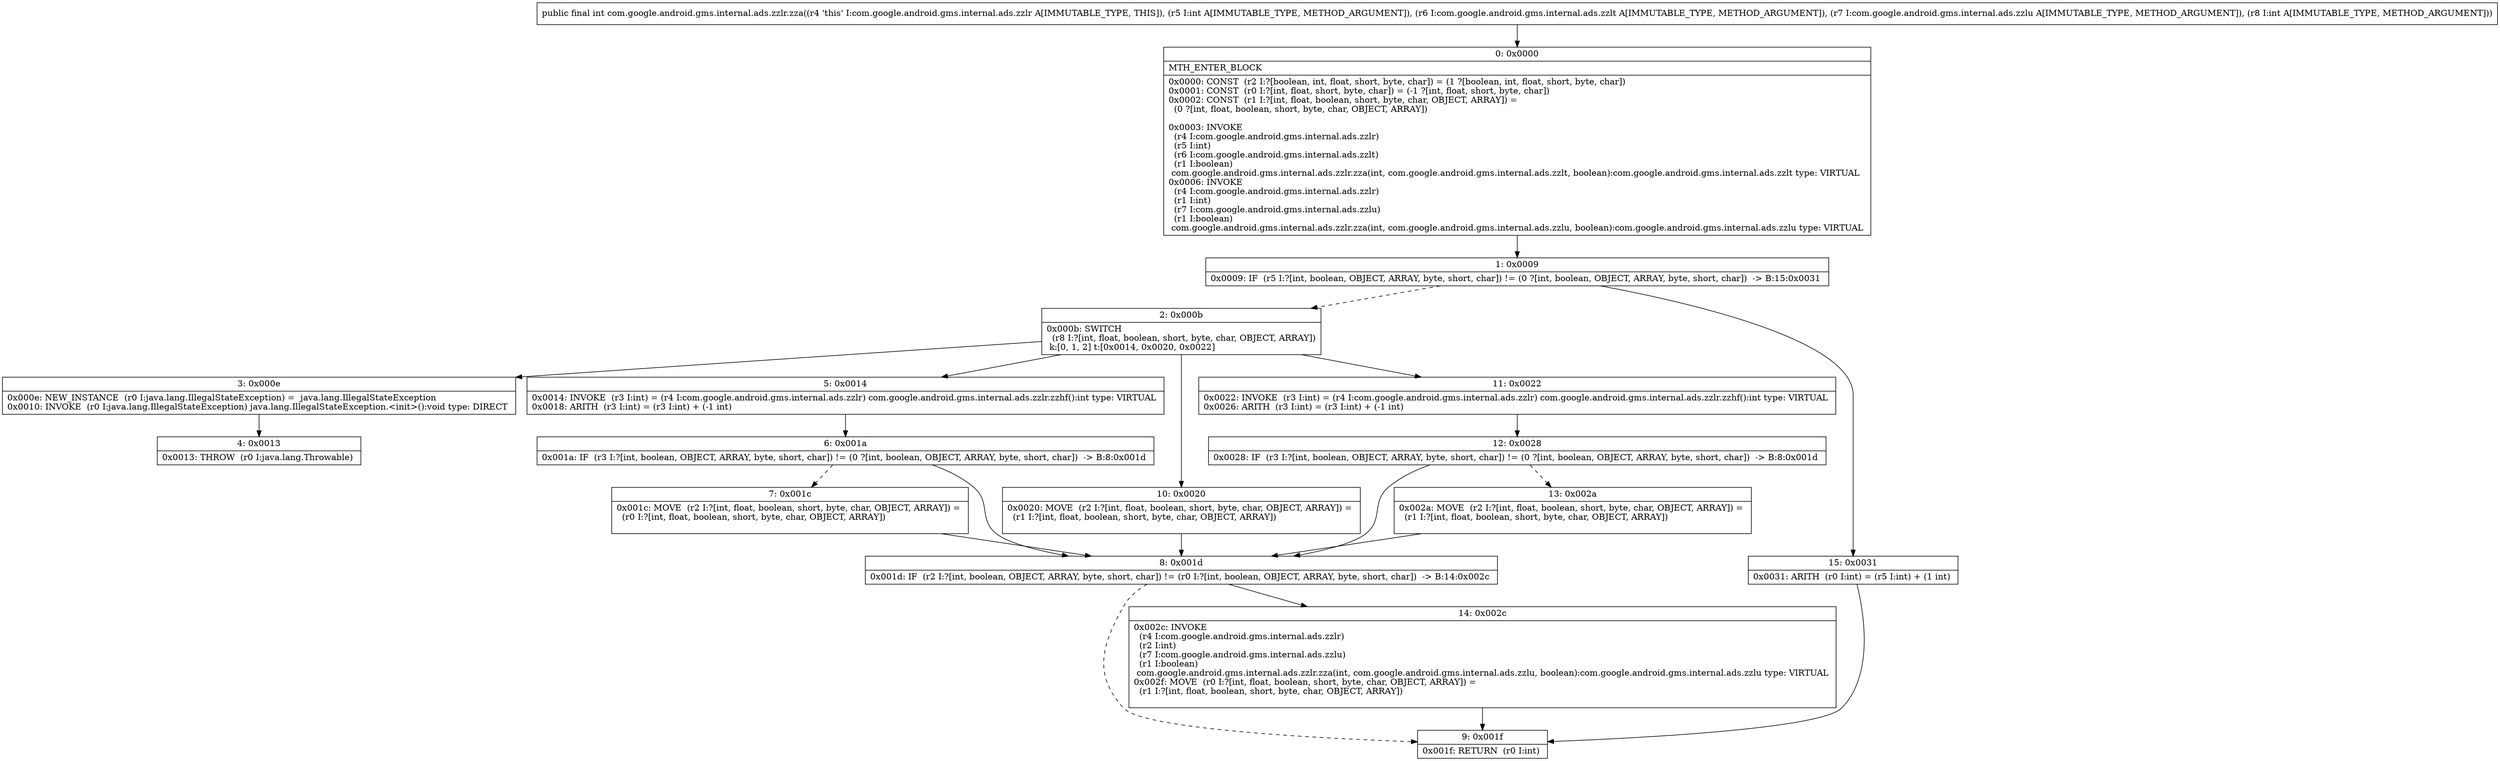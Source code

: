 digraph "CFG forcom.google.android.gms.internal.ads.zzlr.zza(ILcom\/google\/android\/gms\/internal\/ads\/zzlt;Lcom\/google\/android\/gms\/internal\/ads\/zzlu;I)I" {
Node_0 [shape=record,label="{0\:\ 0x0000|MTH_ENTER_BLOCK\l|0x0000: CONST  (r2 I:?[boolean, int, float, short, byte, char]) = (1 ?[boolean, int, float, short, byte, char]) \l0x0001: CONST  (r0 I:?[int, float, short, byte, char]) = (\-1 ?[int, float, short, byte, char]) \l0x0002: CONST  (r1 I:?[int, float, boolean, short, byte, char, OBJECT, ARRAY]) = \l  (0 ?[int, float, boolean, short, byte, char, OBJECT, ARRAY])\l \l0x0003: INVOKE  \l  (r4 I:com.google.android.gms.internal.ads.zzlr)\l  (r5 I:int)\l  (r6 I:com.google.android.gms.internal.ads.zzlt)\l  (r1 I:boolean)\l com.google.android.gms.internal.ads.zzlr.zza(int, com.google.android.gms.internal.ads.zzlt, boolean):com.google.android.gms.internal.ads.zzlt type: VIRTUAL \l0x0006: INVOKE  \l  (r4 I:com.google.android.gms.internal.ads.zzlr)\l  (r1 I:int)\l  (r7 I:com.google.android.gms.internal.ads.zzlu)\l  (r1 I:boolean)\l com.google.android.gms.internal.ads.zzlr.zza(int, com.google.android.gms.internal.ads.zzlu, boolean):com.google.android.gms.internal.ads.zzlu type: VIRTUAL \l}"];
Node_1 [shape=record,label="{1\:\ 0x0009|0x0009: IF  (r5 I:?[int, boolean, OBJECT, ARRAY, byte, short, char]) != (0 ?[int, boolean, OBJECT, ARRAY, byte, short, char])  \-\> B:15:0x0031 \l}"];
Node_2 [shape=record,label="{2\:\ 0x000b|0x000b: SWITCH  \l  (r8 I:?[int, float, boolean, short, byte, char, OBJECT, ARRAY])\l k:[0, 1, 2] t:[0x0014, 0x0020, 0x0022] \l}"];
Node_3 [shape=record,label="{3\:\ 0x000e|0x000e: NEW_INSTANCE  (r0 I:java.lang.IllegalStateException) =  java.lang.IllegalStateException \l0x0010: INVOKE  (r0 I:java.lang.IllegalStateException) java.lang.IllegalStateException.\<init\>():void type: DIRECT \l}"];
Node_4 [shape=record,label="{4\:\ 0x0013|0x0013: THROW  (r0 I:java.lang.Throwable) \l}"];
Node_5 [shape=record,label="{5\:\ 0x0014|0x0014: INVOKE  (r3 I:int) = (r4 I:com.google.android.gms.internal.ads.zzlr) com.google.android.gms.internal.ads.zzlr.zzhf():int type: VIRTUAL \l0x0018: ARITH  (r3 I:int) = (r3 I:int) + (\-1 int) \l}"];
Node_6 [shape=record,label="{6\:\ 0x001a|0x001a: IF  (r3 I:?[int, boolean, OBJECT, ARRAY, byte, short, char]) != (0 ?[int, boolean, OBJECT, ARRAY, byte, short, char])  \-\> B:8:0x001d \l}"];
Node_7 [shape=record,label="{7\:\ 0x001c|0x001c: MOVE  (r2 I:?[int, float, boolean, short, byte, char, OBJECT, ARRAY]) = \l  (r0 I:?[int, float, boolean, short, byte, char, OBJECT, ARRAY])\l \l}"];
Node_8 [shape=record,label="{8\:\ 0x001d|0x001d: IF  (r2 I:?[int, boolean, OBJECT, ARRAY, byte, short, char]) != (r0 I:?[int, boolean, OBJECT, ARRAY, byte, short, char])  \-\> B:14:0x002c \l}"];
Node_9 [shape=record,label="{9\:\ 0x001f|0x001f: RETURN  (r0 I:int) \l}"];
Node_10 [shape=record,label="{10\:\ 0x0020|0x0020: MOVE  (r2 I:?[int, float, boolean, short, byte, char, OBJECT, ARRAY]) = \l  (r1 I:?[int, float, boolean, short, byte, char, OBJECT, ARRAY])\l \l}"];
Node_11 [shape=record,label="{11\:\ 0x0022|0x0022: INVOKE  (r3 I:int) = (r4 I:com.google.android.gms.internal.ads.zzlr) com.google.android.gms.internal.ads.zzlr.zzhf():int type: VIRTUAL \l0x0026: ARITH  (r3 I:int) = (r3 I:int) + (\-1 int) \l}"];
Node_12 [shape=record,label="{12\:\ 0x0028|0x0028: IF  (r3 I:?[int, boolean, OBJECT, ARRAY, byte, short, char]) != (0 ?[int, boolean, OBJECT, ARRAY, byte, short, char])  \-\> B:8:0x001d \l}"];
Node_13 [shape=record,label="{13\:\ 0x002a|0x002a: MOVE  (r2 I:?[int, float, boolean, short, byte, char, OBJECT, ARRAY]) = \l  (r1 I:?[int, float, boolean, short, byte, char, OBJECT, ARRAY])\l \l}"];
Node_14 [shape=record,label="{14\:\ 0x002c|0x002c: INVOKE  \l  (r4 I:com.google.android.gms.internal.ads.zzlr)\l  (r2 I:int)\l  (r7 I:com.google.android.gms.internal.ads.zzlu)\l  (r1 I:boolean)\l com.google.android.gms.internal.ads.zzlr.zza(int, com.google.android.gms.internal.ads.zzlu, boolean):com.google.android.gms.internal.ads.zzlu type: VIRTUAL \l0x002f: MOVE  (r0 I:?[int, float, boolean, short, byte, char, OBJECT, ARRAY]) = \l  (r1 I:?[int, float, boolean, short, byte, char, OBJECT, ARRAY])\l \l}"];
Node_15 [shape=record,label="{15\:\ 0x0031|0x0031: ARITH  (r0 I:int) = (r5 I:int) + (1 int) \l}"];
MethodNode[shape=record,label="{public final int com.google.android.gms.internal.ads.zzlr.zza((r4 'this' I:com.google.android.gms.internal.ads.zzlr A[IMMUTABLE_TYPE, THIS]), (r5 I:int A[IMMUTABLE_TYPE, METHOD_ARGUMENT]), (r6 I:com.google.android.gms.internal.ads.zzlt A[IMMUTABLE_TYPE, METHOD_ARGUMENT]), (r7 I:com.google.android.gms.internal.ads.zzlu A[IMMUTABLE_TYPE, METHOD_ARGUMENT]), (r8 I:int A[IMMUTABLE_TYPE, METHOD_ARGUMENT])) }"];
MethodNode -> Node_0;
Node_0 -> Node_1;
Node_1 -> Node_2[style=dashed];
Node_1 -> Node_15;
Node_2 -> Node_3;
Node_2 -> Node_5;
Node_2 -> Node_10;
Node_2 -> Node_11;
Node_3 -> Node_4;
Node_5 -> Node_6;
Node_6 -> Node_7[style=dashed];
Node_6 -> Node_8;
Node_7 -> Node_8;
Node_8 -> Node_9[style=dashed];
Node_8 -> Node_14;
Node_10 -> Node_8;
Node_11 -> Node_12;
Node_12 -> Node_8;
Node_12 -> Node_13[style=dashed];
Node_13 -> Node_8;
Node_14 -> Node_9;
Node_15 -> Node_9;
}

